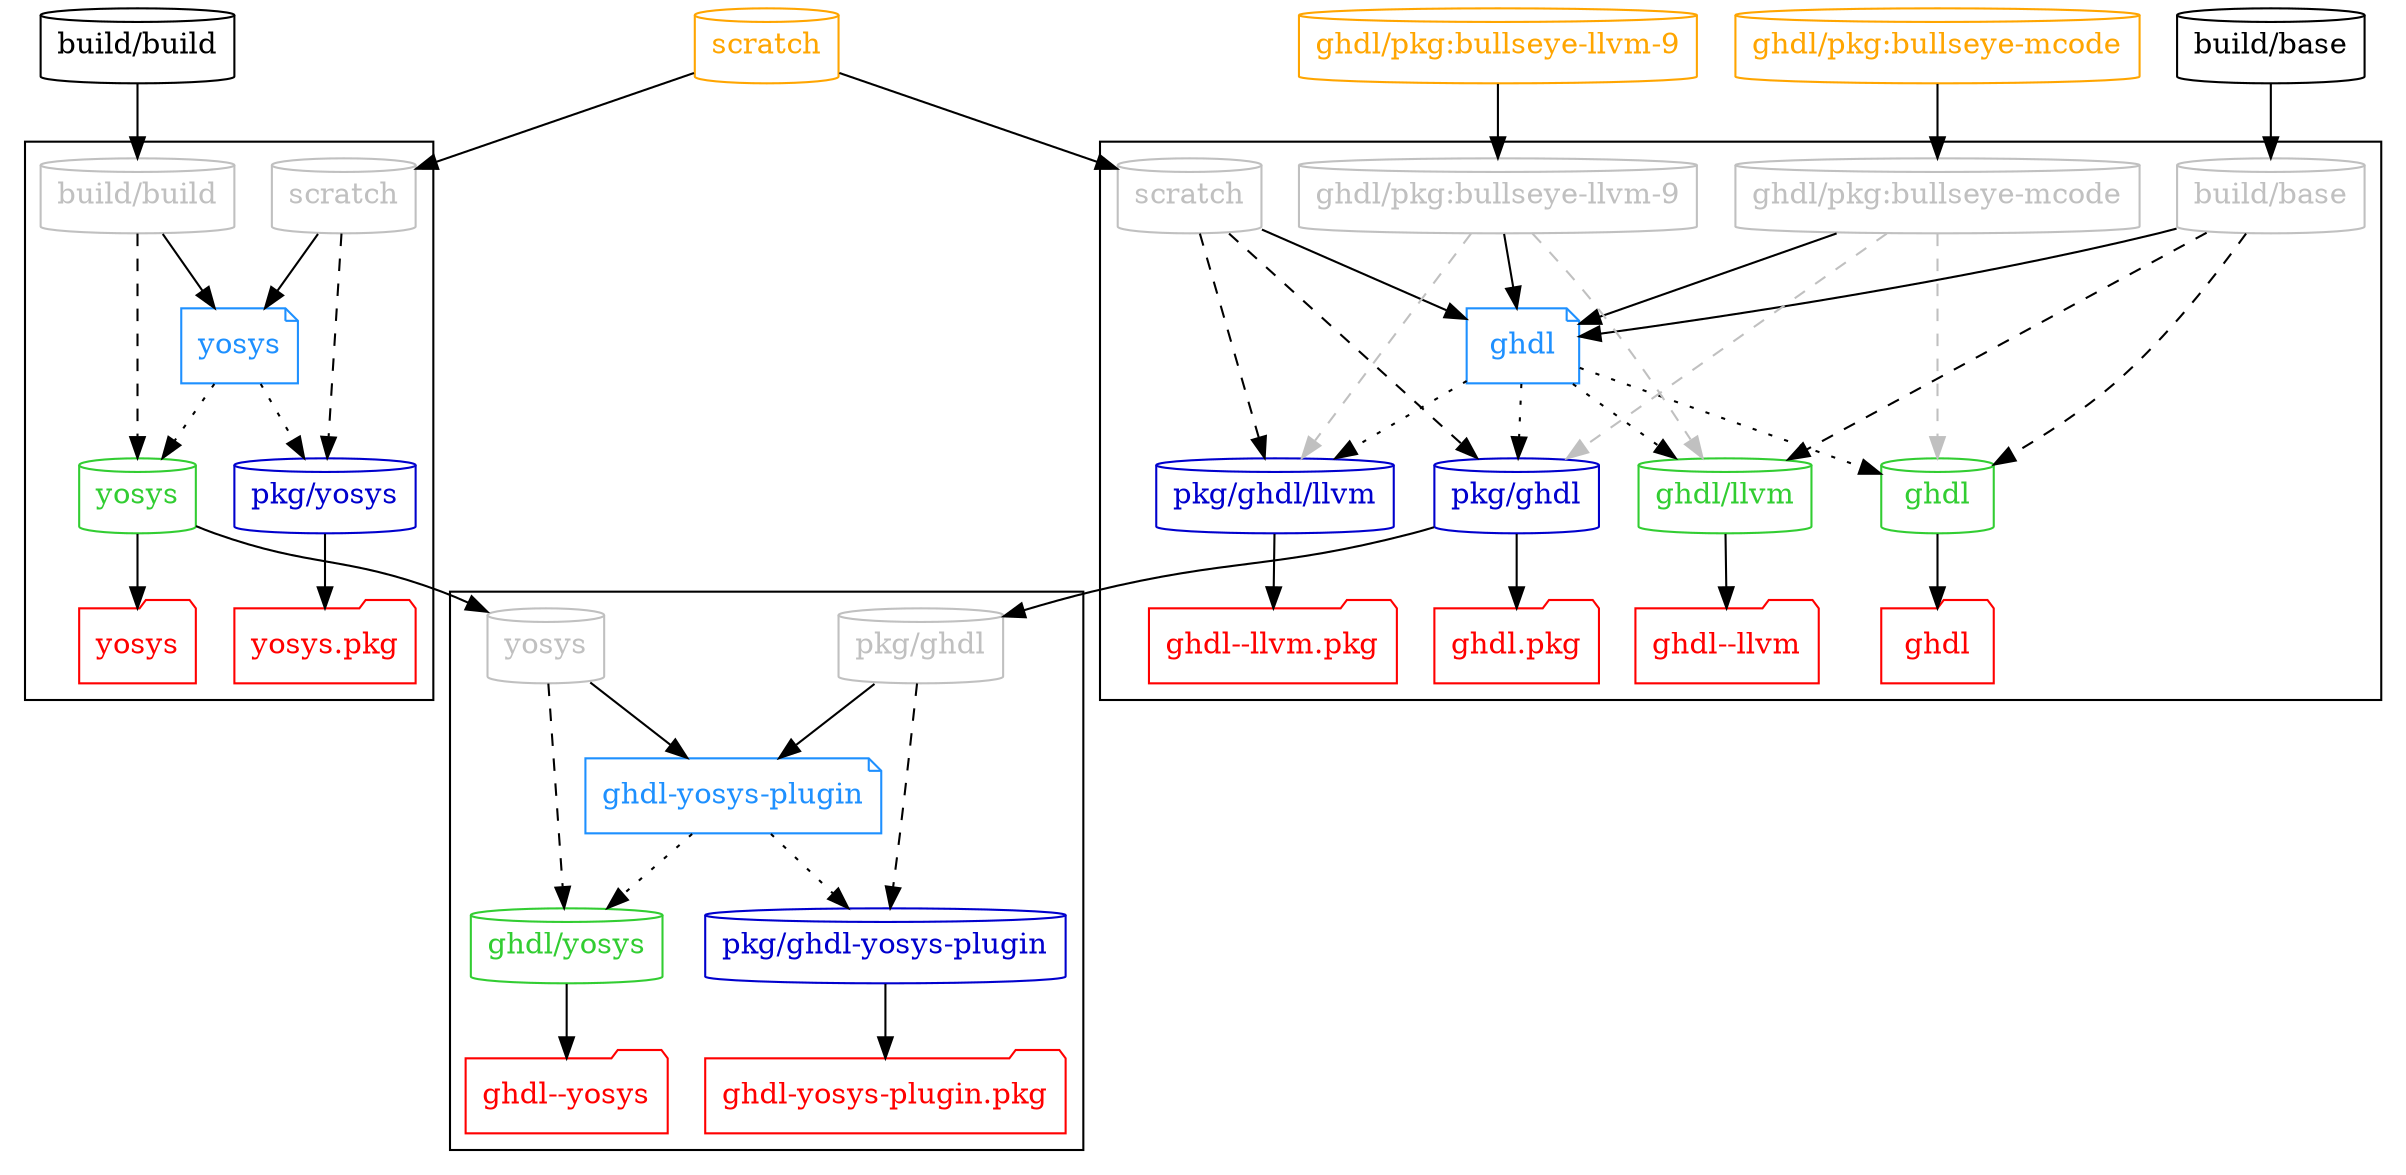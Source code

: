 # Authors:
#   Unai Martinez-Corral
#
# Copyright 2019-2021 Unai Martinez-Corral <unai.martinezcorral@ehu.eus>
#
# Licensed under the Apache License, Version 2.0 (the "License");
# you may not use this file except in compliance with the License.
# You may obtain a copy of the License at
#
#     http://www.apache.org/licenses/LICENSE-2.0
#
# Unless required by applicable law or agreed to in writing, software
# distributed under the License is distributed on an "AS IS" BASIS,
# WITHOUT WARRANTIES OR CONDITIONS OF ANY KIND, either express or implied.
# See the License for the specific language governing permissions and
# limitations under the License.
#
# SPDX-License-Identifier: Apache-2.0

digraph G {

  #splines=polyline; #curved
  newrank=true;

  # Dockerfiles

  { node [shape=note, color=dodgerblue, fontcolor=dodgerblue]
    d_ghdl             [label="ghdl"];
    d_ghdlYosysPlugin  [label="ghdl-yosys-plugin"];
    d_yosys            [label="yosys"];
  }

  # Images

  { node [shape=cylinder]
    "build/base"
    "build/build"
    { node [color=limegreen, fontcolor=limegreen]
      "ghdl"
      "ghdl/llvm"
      "ghdl/yosys"
      "yosys"
    }
    { node [color=mediumblue, fontcolor=mediumblue]
      "pkg/ghdl"
      "pkg/ghdl/llvm"
      "pkg/ghdl-yosys-plugin"
      "pkg/yosys"
    }
  }

  # External images

  { node [shape=cylinder, color=orange, fontcolor=orange]
    "scratch"
    "ghdl/pkg:bullseye-mcode"
    "ghdl/pkg:bullseye-llvm-9";
  }

  { rank=same
    "build/base"
    "build/build"
    "scratch"
    "ghdl/pkg:bullseye-mcode"
    "ghdl/pkg:bullseye-llvm-9"
  }

  # Workflows

  subgraph cluster_ghdl {
    { rank=same
      node [shape=cylinder, color=grey, fontcolor=grey]
      "p_ghdl_build/base" [label="build/base"]
      "p_ghdl_scratch" [label="scratch"]
      "p_ghdl_bullseye" [label="ghdl/pkg:bullseye-mcode"]
      "p_ghdl_bullseye-llvm" [label="ghdl/pkg:bullseye-llvm-9"]
    }

    d_ghdl -> { rank=same
      "ghdl",
      "ghdl/llvm",
      "pkg/ghdl",
      "pkg/ghdl/llvm"
    } [style=dotted];

    { rank=same
      node [shape=folder, color=red, fontcolor=red];
      "t_ghdl" [label="ghdl"];
      "t_ghdl/llvm" [label="ghdl--llvm"];
      "t_pkg/ghdl" [label="ghdl.pkg"];
      "t_pkg/ghdl/llvm" [label="ghdl--llvm.pkg"];
    }

    "ghdl" -> "t_ghdl";
    "ghdl/llvm" -> "t_ghdl/llvm";
    "pkg/ghdl" -> "t_pkg/ghdl";
    "pkg/ghdl/llvm" -> "t_pkg/ghdl/llvm";
  }

  subgraph cluster_ghdlYosysPlugin {
    { rank=same
      node [shape=cylinder, color=grey, fontcolor=grey]
      "p_ghdl-yosys-plugin_yosys" [label="yosys"]
      "p_ghdl-yosys-plugin_pkg/ghdl" [label="pkg/ghdl"]
    }

    d_ghdlYosysPlugin -> { rank=same
      "pkg/ghdl-yosys-plugin",
      "ghdl/yosys"
    } [style=dotted];

    { rank=same
      node [shape=folder, color=red, fontcolor=red];
      "t_pkg/ghdl-yosys-plugin" [label="ghdl-yosys-plugin.pkg"];
      "t_ghdl/yosys" [label="ghdl--yosys"];
    }

    "pkg/ghdl-yosys-plugin" -> "t_pkg/ghdl-yosys-plugin";
    "ghdl/yosys" -> "t_ghdl/yosys";
  }

  subgraph cluster_yosys {
    { rank=same
      node [shape=cylinder, color=grey, fontcolor=grey]
      "p_yosys_build/build" [label="build/build"]
      "p_yosys_scratch" [label="scratch"]
    }

    d_yosys -> { rank=same
      "pkg/yosys",
      "yosys"
    } [style=dotted];

    { rank=same
      node [shape=folder, color=red, fontcolor=red];
      "t_yosys" [label="yosys"];
      "t_pkg/yosys" [label="yosys.pkg"];
    }

    "yosys" -> "t_yosys";
    "pkg/yosys" -> "t_pkg/yosys";
  }

  { rank=same
    d_ghdl
    d_yosys
  }

  # Dockerfile dependencies

  "scratch" -> "p_ghdl_scratch" -> d_ghdl;
  "ghdl/pkg:bullseye-mcode" -> "p_ghdl_bullseye" -> d_ghdl;
  "ghdl/pkg:bullseye-llvm-9" -> "p_ghdl_bullseye-llvm" -> d_ghdl;
  "build/base" -> "p_ghdl_build/base" -> d_ghdl;

  "pkg/ghdl" -> "p_ghdl-yosys-plugin_pkg/ghdl" -> d_ghdlYosysPlugin;
  "yosys" -> "p_ghdl-yosys-plugin_yosys" -> d_ghdlYosysPlugin;

  "build/build" -> "p_yosys_build/build" -> d_yosys;
  "scratch" -> "p_yosys_scratch" -> d_yosys;

  # Image dependencies

  { edge [style=dashed]
    "p_ghdl_scratch" -> { "pkg/ghdl", "pkg/ghdl/llvm" };
    "p_ghdl_build/base" -> { "ghdl", "ghdl/llvm" };

    "p_yosys_scratch" -> "pkg/yosys";
    "p_yosys_build/build" -> "yosys";

    "p_ghdl-yosys-plugin_yosys" -> "ghdl/yosys";
    "p_ghdl-yosys-plugin_pkg/ghdl" -> "pkg/ghdl-yosys-plugin";
  }

  { edge [style=dashed, color=grey]
    "p_ghdl_bullseye" -> {
      "ghdl",
      "pkg/ghdl"
    };
    "p_ghdl_bullseye-llvm" -> {
      "ghdl/llvm",
      "pkg/ghdl/llvm"
    };
  }

}
